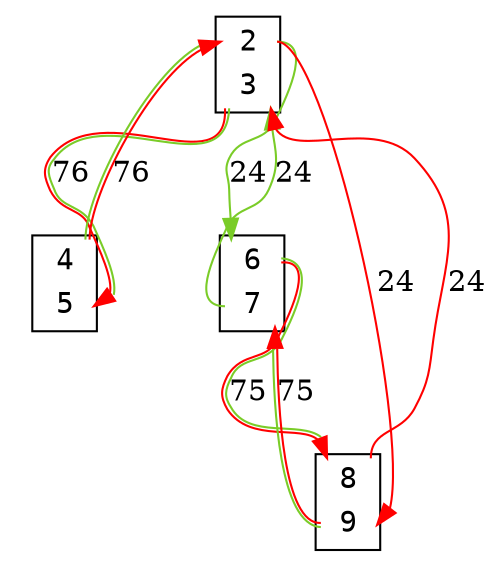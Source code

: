 digraph my_graph {
node[fontname=<Courier>,shape=<plaintext>]
vertex_0x7febb631fd00_0x7febb631ffd0[label=<<TABLE bgcolor = "white">
<TR><TD BORDER = "0" PORT = "port_0x7febb631ffd0_in"></TD><TD BORDER = "0" PORT = "port_">2</TD><TD BORDER = "0" PORT = "port_0x7febb631ffd0_out"></TD></TR>
<TR><TD BORDER = "0" PORT = "port_0x7febb631fd00_out"></TD><TD BORDER = "0" PORT = "port_">3</TD><TD BORDER = "0" PORT = "port_0x7febb631fd00_in"></TD></TR>
</TABLE>>,style=<filled>,color=<black>,fillcolor=<white>]
vertex_0x7febb63a7610_0x7febb63a7640[label=<<TABLE bgcolor = "white">
<TR><TD BORDER = "0" PORT = "port_0x7febb63a7640_in"></TD><TD BORDER = "0" PORT = "port_">4</TD><TD BORDER = "0" PORT = "port_0x7febb63a7640_out"></TD></TR>
<TR><TD BORDER = "0" PORT = "port_0x7febb63a7610_out"></TD><TD BORDER = "0" PORT = "port_">5</TD><TD BORDER = "0" PORT = "port_0x7febb63a7610_in"></TD></TR>
</TABLE>>,style=<filled>,color=<black>,fillcolor=<white>]
vertex_0x7febb631ff10_0x7febb631ffa0[label=<<TABLE bgcolor = "white">
<TR><TD BORDER = "0" PORT = "port_0x7febb631ff10_in"></TD><TD BORDER = "0" PORT = "port_">6</TD><TD BORDER = "0" PORT = "port_0x7febb631ff10_out"></TD></TR>
<TR><TD BORDER = "0" PORT = "port_0x7febb631ffa0_out"></TD><TD BORDER = "0" PORT = "port_">7</TD><TD BORDER = "0" PORT = "port_0x7febb631ffa0_in"></TD></TR>
</TABLE>>,style=<filled>,color=<black>,fillcolor=<white>]
vertex_0x7febb5410340_0x7febb631fd60[label=<<TABLE bgcolor = "white">
<TR><TD BORDER = "0" PORT = "port_0x7febb631fd60_in"></TD><TD BORDER = "0" PORT = "port_">8</TD><TD BORDER = "0" PORT = "port_0x7febb631fd60_out"></TD></TR>
<TR><TD BORDER = "0" PORT = "port_0x7febb5410340_out"></TD><TD BORDER = "0" PORT = "port_">9</TD><TD BORDER = "0" PORT = "port_0x7febb5410340_in"></TD></TR>
</TABLE>>,style=<filled>,color=<black>,fillcolor=<white>]
vertex_0x7febb63a7610_0x7febb63a7640:port_0x7febb63a7640_out->vertex_0x7febb631fd00_0x7febb631ffd0:port_0x7febb631ffd0_in[label="76",len=<0>,K=<0>,color=<0 1 1:0.250 0.800 0.800>]
vertex_0x7febb631fd00_0x7febb631ffd0:port_0x7febb631fd00_out->vertex_0x7febb63a7610_0x7febb63a7640:port_0x7febb63a7610_in[label="76",len=<0>,K=<0>,color=<0 1 1:0.250 0.800 0.800>]
vertex_0x7febb631fd00_0x7febb631ffd0:port_0x7febb631ffd0_out->vertex_0x7febb631ff10_0x7febb631ffa0:port_0x7febb631ff10_in[label="24",len=<0>,K=<0>,color=<0.250 0.800 0.800>]
vertex_0x7febb631ff10_0x7febb631ffa0:port_0x7febb631ffa0_out->vertex_0x7febb631fd00_0x7febb631ffd0:port_0x7febb631fd00_in[label="24",len=<0>,K=<0>,color=<0.250 0.800 0.800>]
vertex_0x7febb631ff10_0x7febb631ffa0:port_0x7febb631ff10_out->vertex_0x7febb5410340_0x7febb631fd60:port_0x7febb631fd60_in[label="75",len=<0>,K=<0>,color=<0 1 1:0.250 0.800 0.800>]
vertex_0x7febb5410340_0x7febb631fd60:port_0x7febb5410340_out->vertex_0x7febb631ff10_0x7febb631ffa0:port_0x7febb631ffa0_in[label="75",len=<0>,K=<0>,color=<0 1 1:0.250 0.800 0.800>]
vertex_0x7febb5410340_0x7febb631fd60:port_0x7febb631fd60_out->vertex_0x7febb631fd00_0x7febb631ffd0:port_0x7febb631fd00_in[label="24",len=<0>,K=<0>,color=<0 1 1>]
vertex_0x7febb631fd00_0x7febb631ffd0:port_0x7febb631ffd0_out->vertex_0x7febb5410340_0x7febb631fd60:port_0x7febb5410340_in[label="24",len=<0>,K=<0>,color=<0 1 1>]
}
